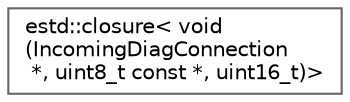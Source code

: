 digraph "Graphical Class Hierarchy"
{
 // LATEX_PDF_SIZE
  bgcolor="transparent";
  edge [fontname=Helvetica,fontsize=10,labelfontname=Helvetica,labelfontsize=10];
  node [fontname=Helvetica,fontsize=10,shape=box,height=0.2,width=0.4];
  rankdir="LR";
  Node0 [id="Node000000",label="estd::closure\< void\l(IncomingDiagConnection\l *, uint8_t const *, uint16_t)\>",height=0.2,width=0.4,color="grey40", fillcolor="white", style="filled",URL="$d6/dfe/structestd_1_1closure.html",tooltip=" "];
}
